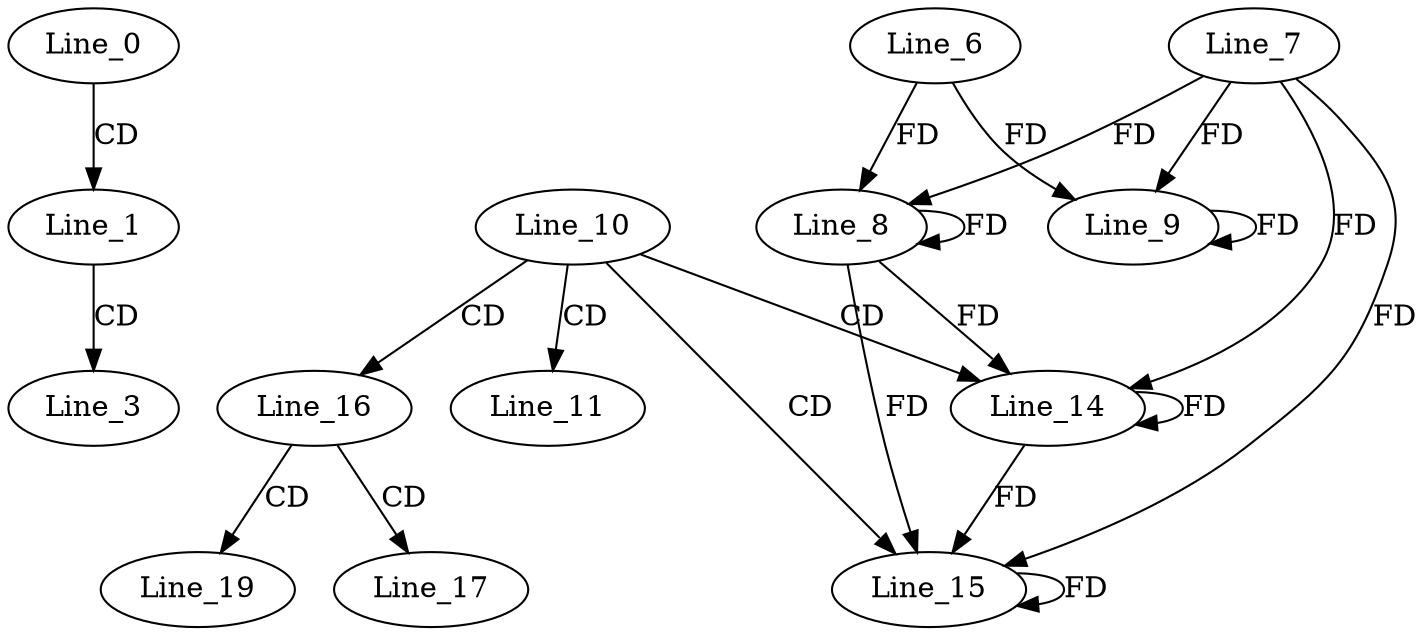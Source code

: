 digraph G {
  Line_0;
  Line_1;
  Line_3;
  Line_7;
  Line_8;
  Line_8;
  Line_6;
  Line_9;
  Line_9;
  Line_10;
  Line_11;
  Line_14;
  Line_15;
  Line_16;
  Line_17;
  Line_19;
  Line_0 -> Line_1 [ label="CD" ];
  Line_1 -> Line_3 [ label="CD" ];
  Line_7 -> Line_8 [ label="FD" ];
  Line_8 -> Line_8 [ label="FD" ];
  Line_6 -> Line_8 [ label="FD" ];
  Line_7 -> Line_9 [ label="FD" ];
  Line_9 -> Line_9 [ label="FD" ];
  Line_6 -> Line_9 [ label="FD" ];
  Line_10 -> Line_11 [ label="CD" ];
  Line_10 -> Line_14 [ label="CD" ];
  Line_7 -> Line_14 [ label="FD" ];
  Line_14 -> Line_14 [ label="FD" ];
  Line_8 -> Line_14 [ label="FD" ];
  Line_10 -> Line_15 [ label="CD" ];
  Line_7 -> Line_15 [ label="FD" ];
  Line_15 -> Line_15 [ label="FD" ];
  Line_8 -> Line_15 [ label="FD" ];
  Line_14 -> Line_15 [ label="FD" ];
  Line_10 -> Line_16 [ label="CD" ];
  Line_16 -> Line_17 [ label="CD" ];
  Line_16 -> Line_19 [ label="CD" ];
}
